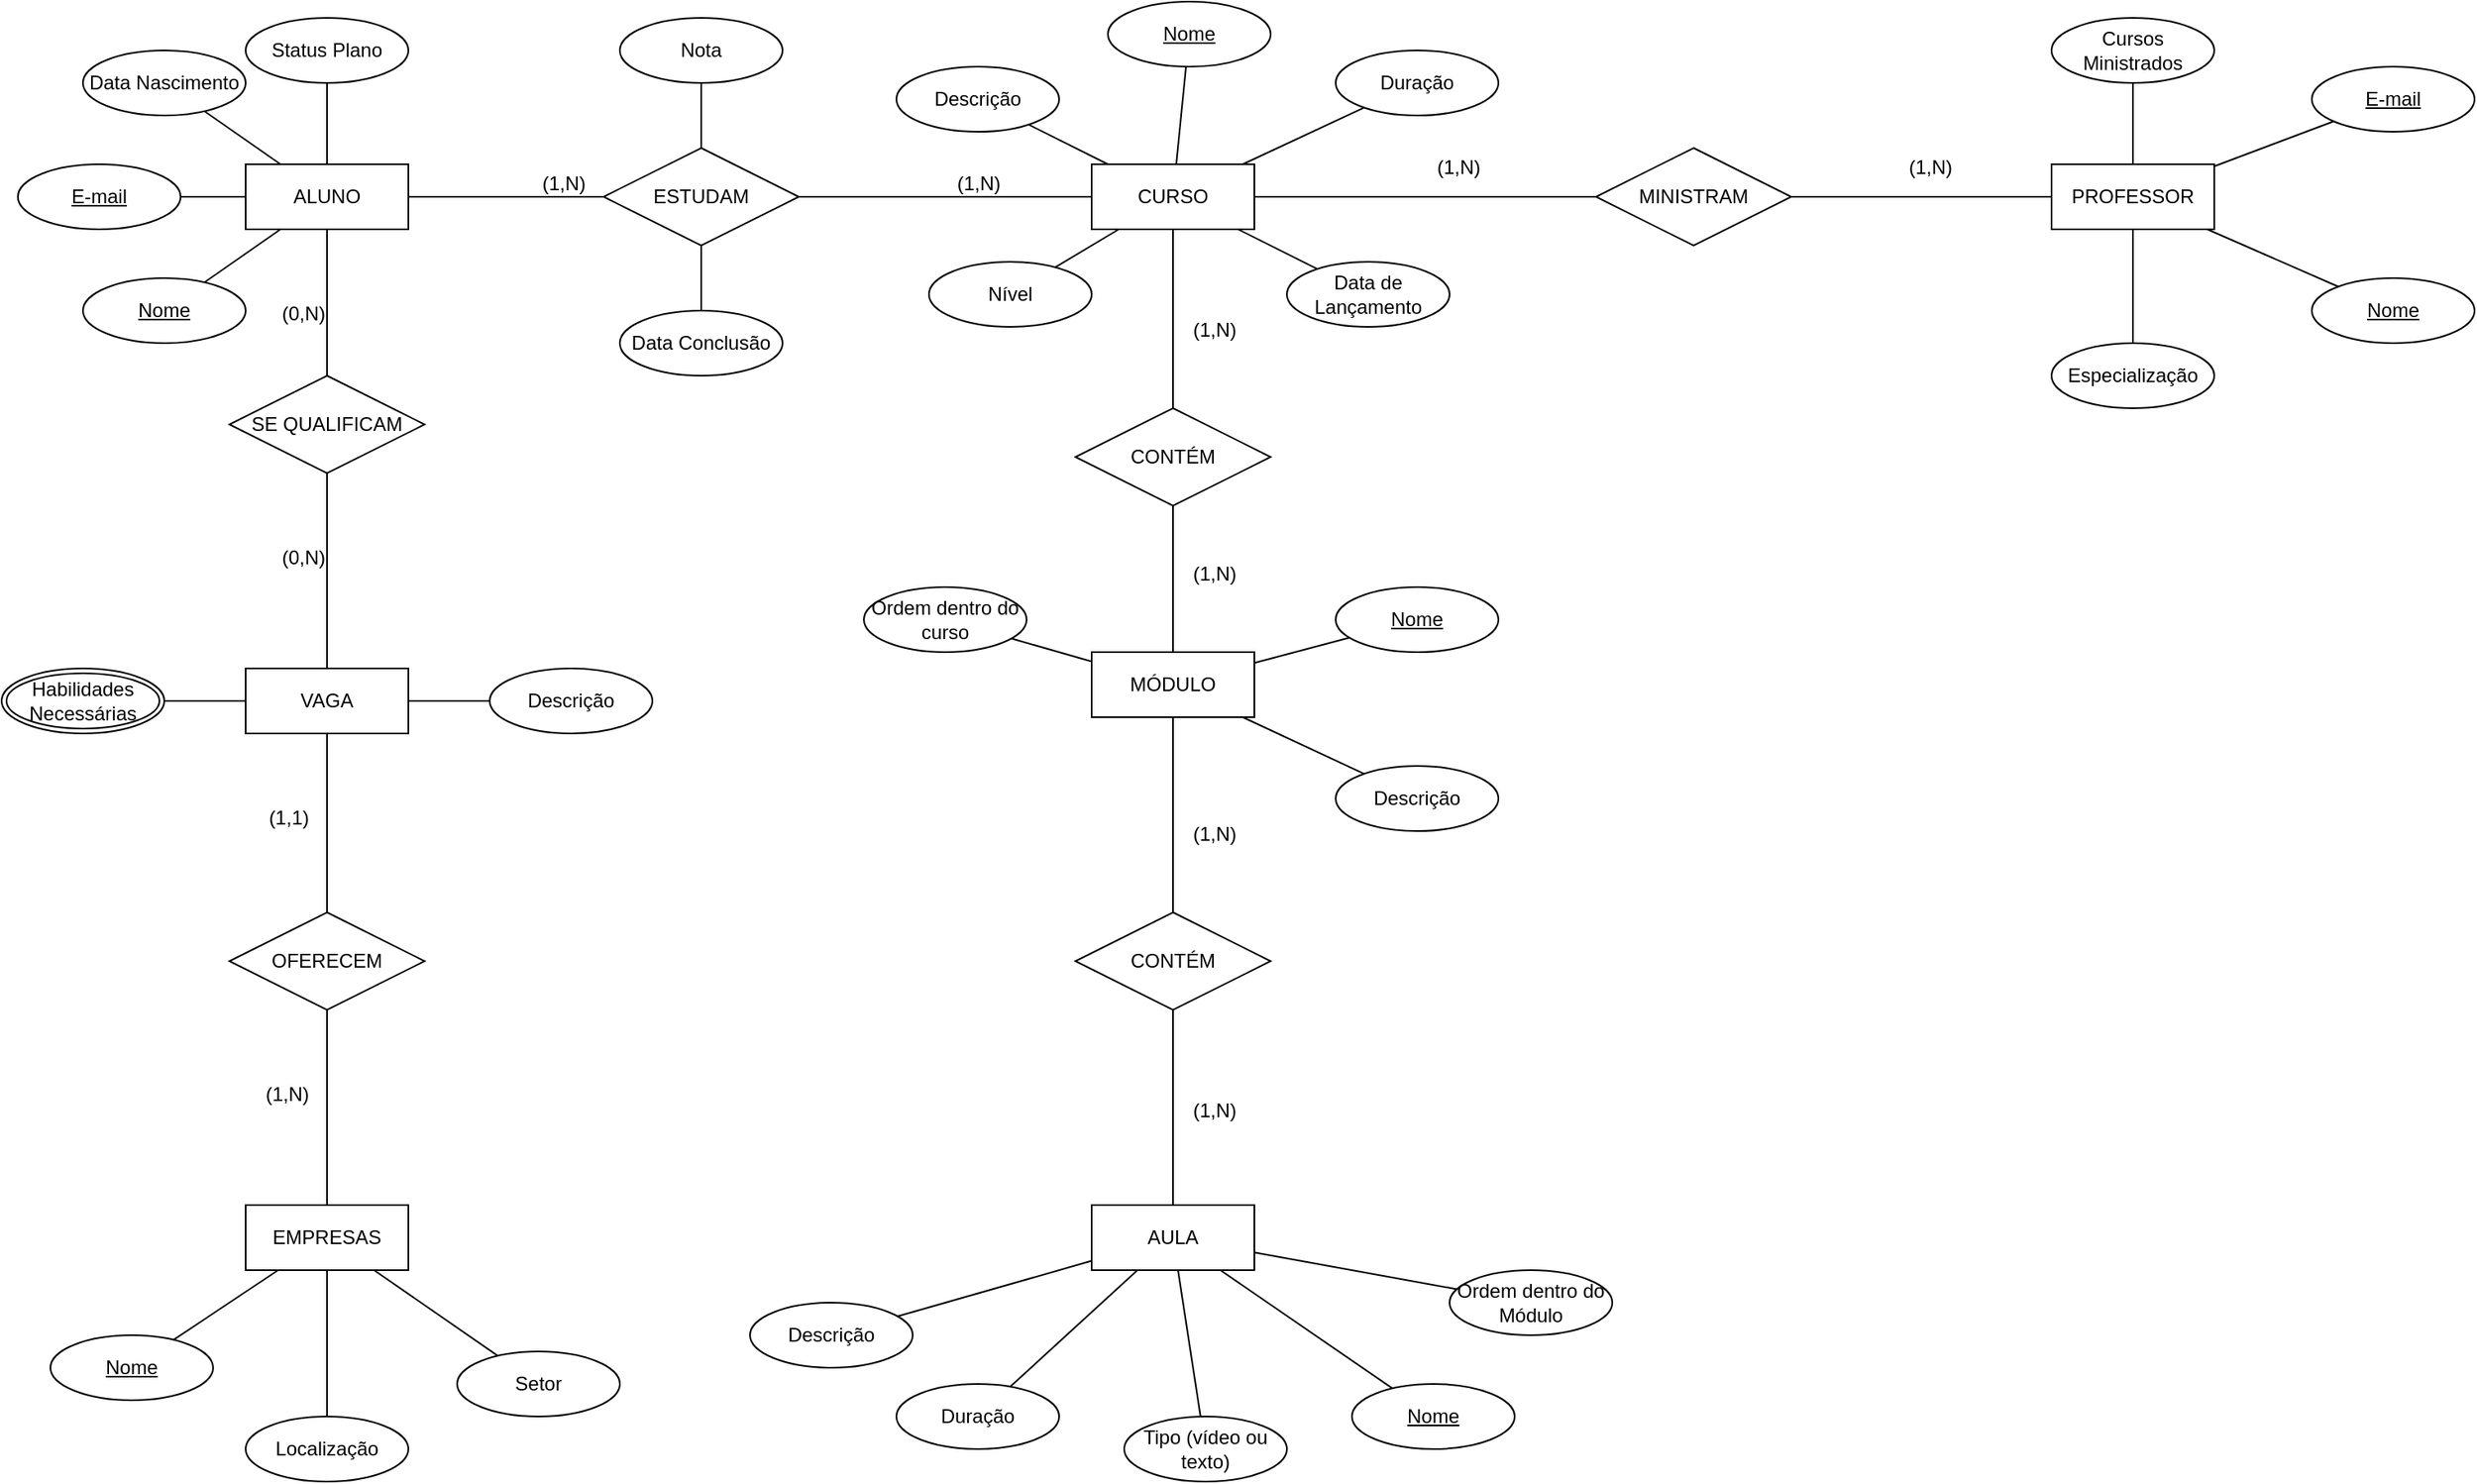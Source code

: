 <mxfile version="24.8.3">
  <diagram name="Page-1" id="-omX-KY2u4bKSU9Vu2pH">
    <mxGraphModel dx="1430" dy="774" grid="1" gridSize="10" guides="1" tooltips="1" connect="1" arrows="1" fold="1" page="1" pageScale="1" pageWidth="827" pageHeight="1169" math="0" shadow="0">
      <root>
        <mxCell id="0" />
        <mxCell id="1" parent="0" />
        <mxCell id="84Rggwo5Q6fRoOFXzcfN-1" value="&lt;div&gt;ALUNO&lt;/div&gt;" style="whiteSpace=wrap;html=1;align=center;" parent="1" vertex="1">
          <mxGeometry x="200" y="130" width="100" height="40" as="geometry" />
        </mxCell>
        <mxCell id="84Rggwo5Q6fRoOFXzcfN-2" value="&lt;u&gt;E-mail&lt;/u&gt;" style="ellipse;whiteSpace=wrap;html=1;align=center;" parent="1" vertex="1">
          <mxGeometry x="60" y="130" width="100" height="40" as="geometry" />
        </mxCell>
        <mxCell id="84Rggwo5Q6fRoOFXzcfN-3" value="Data Nascimento" style="ellipse;whiteSpace=wrap;html=1;align=center;" parent="1" vertex="1">
          <mxGeometry x="100" y="60" width="100" height="40" as="geometry" />
        </mxCell>
        <mxCell id="84Rggwo5Q6fRoOFXzcfN-4" value="Status Plano" style="ellipse;whiteSpace=wrap;html=1;align=center;" parent="1" vertex="1">
          <mxGeometry x="200" y="40" width="100" height="40" as="geometry" />
        </mxCell>
        <mxCell id="84Rggwo5Q6fRoOFXzcfN-6" value="" style="endArrow=none;html=1;rounded=0;" parent="1" source="84Rggwo5Q6fRoOFXzcfN-84" target="84Rggwo5Q6fRoOFXzcfN-1" edge="1">
          <mxGeometry relative="1" as="geometry">
            <mxPoint x="180" y="200.0" as="sourcePoint" />
            <mxPoint x="410" y="199.5" as="targetPoint" />
          </mxGeometry>
        </mxCell>
        <mxCell id="84Rggwo5Q6fRoOFXzcfN-7" value="" style="endArrow=none;html=1;rounded=0;" parent="1" source="84Rggwo5Q6fRoOFXzcfN-2" target="84Rggwo5Q6fRoOFXzcfN-1" edge="1">
          <mxGeometry relative="1" as="geometry">
            <mxPoint x="170" y="150" as="sourcePoint" />
            <mxPoint x="190" y="150" as="targetPoint" />
          </mxGeometry>
        </mxCell>
        <mxCell id="84Rggwo5Q6fRoOFXzcfN-9" value="ESTUDAM" style="shape=rhombus;perimeter=rhombusPerimeter;whiteSpace=wrap;html=1;align=center;" parent="1" vertex="1">
          <mxGeometry x="420" y="120" width="120" height="60" as="geometry" />
        </mxCell>
        <mxCell id="84Rggwo5Q6fRoOFXzcfN-10" value="" style="endArrow=none;html=1;rounded=0;" parent="1" source="84Rggwo5Q6fRoOFXzcfN-9" target="84Rggwo5Q6fRoOFXzcfN-1" edge="1">
          <mxGeometry relative="1" as="geometry">
            <mxPoint x="350" y="210" as="sourcePoint" />
            <mxPoint x="510" y="210" as="targetPoint" />
          </mxGeometry>
        </mxCell>
        <mxCell id="84Rggwo5Q6fRoOFXzcfN-11" value="&lt;div&gt;(1,N)&lt;/div&gt;" style="resizable=0;html=1;whiteSpace=wrap;align=right;verticalAlign=bottom;" parent="84Rggwo5Q6fRoOFXzcfN-10" connectable="0" vertex="1">
          <mxGeometry x="1" relative="1" as="geometry">
            <mxPoint x="110" as="offset" />
          </mxGeometry>
        </mxCell>
        <mxCell id="84Rggwo5Q6fRoOFXzcfN-12" value="CURSO" style="whiteSpace=wrap;html=1;align=center;" parent="1" vertex="1">
          <mxGeometry x="720" y="130" width="100" height="40" as="geometry" />
        </mxCell>
        <mxCell id="84Rggwo5Q6fRoOFXzcfN-13" value="Nome" style="ellipse;whiteSpace=wrap;html=1;align=center;fontStyle=4;" parent="1" vertex="1">
          <mxGeometry x="730" y="30" width="100" height="40" as="geometry" />
        </mxCell>
        <mxCell id="84Rggwo5Q6fRoOFXzcfN-14" value="Descrição" style="ellipse;whiteSpace=wrap;html=1;align=center;" parent="1" vertex="1">
          <mxGeometry x="600" y="70" width="100" height="40" as="geometry" />
        </mxCell>
        <mxCell id="84Rggwo5Q6fRoOFXzcfN-15" value="Nível" style="ellipse;whiteSpace=wrap;html=1;align=center;" parent="1" vertex="1">
          <mxGeometry x="620" y="190" width="100" height="40" as="geometry" />
        </mxCell>
        <mxCell id="84Rggwo5Q6fRoOFXzcfN-16" value="Data de Lançamento" style="ellipse;whiteSpace=wrap;html=1;align=center;" parent="1" vertex="1">
          <mxGeometry x="840" y="190" width="100" height="40" as="geometry" />
        </mxCell>
        <mxCell id="84Rggwo5Q6fRoOFXzcfN-17" value="Duração" style="ellipse;whiteSpace=wrap;html=1;align=center;" parent="1" vertex="1">
          <mxGeometry x="870" y="60" width="100" height="40" as="geometry" />
        </mxCell>
        <mxCell id="84Rggwo5Q6fRoOFXzcfN-18" value="" style="endArrow=none;html=1;rounded=0;" parent="1" source="84Rggwo5Q6fRoOFXzcfN-13" target="84Rggwo5Q6fRoOFXzcfN-12" edge="1">
          <mxGeometry relative="1" as="geometry">
            <mxPoint x="420" y="410" as="sourcePoint" />
            <mxPoint x="580" y="410" as="targetPoint" />
          </mxGeometry>
        </mxCell>
        <mxCell id="84Rggwo5Q6fRoOFXzcfN-19" value="" style="endArrow=none;html=1;rounded=0;" parent="1" source="84Rggwo5Q6fRoOFXzcfN-14" target="84Rggwo5Q6fRoOFXzcfN-12" edge="1">
          <mxGeometry relative="1" as="geometry">
            <mxPoint x="482" y="432" as="sourcePoint" />
            <mxPoint x="514" y="450" as="targetPoint" />
          </mxGeometry>
        </mxCell>
        <mxCell id="84Rggwo5Q6fRoOFXzcfN-20" value="" style="endArrow=none;html=1;rounded=0;" parent="1" source="84Rggwo5Q6fRoOFXzcfN-15" target="84Rggwo5Q6fRoOFXzcfN-12" edge="1">
          <mxGeometry relative="1" as="geometry">
            <mxPoint x="492" y="442" as="sourcePoint" />
            <mxPoint x="524" y="460" as="targetPoint" />
          </mxGeometry>
        </mxCell>
        <mxCell id="84Rggwo5Q6fRoOFXzcfN-21" value="" style="endArrow=none;html=1;rounded=0;" parent="1" source="84Rggwo5Q6fRoOFXzcfN-12" target="84Rggwo5Q6fRoOFXzcfN-17" edge="1">
          <mxGeometry relative="1" as="geometry">
            <mxPoint x="502" y="452" as="sourcePoint" />
            <mxPoint x="534" y="470" as="targetPoint" />
          </mxGeometry>
        </mxCell>
        <mxCell id="84Rggwo5Q6fRoOFXzcfN-22" value="MINISTRAM" style="shape=rhombus;perimeter=rhombusPerimeter;whiteSpace=wrap;html=1;align=center;" parent="1" vertex="1">
          <mxGeometry x="1030" y="120" width="120" height="60" as="geometry" />
        </mxCell>
        <mxCell id="84Rggwo5Q6fRoOFXzcfN-23" value="" style="endArrow=none;html=1;rounded=0;" parent="1" source="84Rggwo5Q6fRoOFXzcfN-22" target="84Rggwo5Q6fRoOFXzcfN-12" edge="1">
          <mxGeometry relative="1" as="geometry">
            <mxPoint x="750" y="410" as="sourcePoint" />
            <mxPoint x="910" y="410" as="targetPoint" />
          </mxGeometry>
        </mxCell>
        <mxCell id="84Rggwo5Q6fRoOFXzcfN-24" value="(1,N)" style="resizable=0;html=1;whiteSpace=wrap;align=right;verticalAlign=bottom;" parent="84Rggwo5Q6fRoOFXzcfN-23" connectable="0" vertex="1">
          <mxGeometry x="1" relative="1" as="geometry">
            <mxPoint x="140" y="-10" as="offset" />
          </mxGeometry>
        </mxCell>
        <mxCell id="84Rggwo5Q6fRoOFXzcfN-25" value="PROFESSOR" style="whiteSpace=wrap;html=1;align=center;" parent="1" vertex="1">
          <mxGeometry x="1310" y="130" width="100" height="40" as="geometry" />
        </mxCell>
        <mxCell id="84Rggwo5Q6fRoOFXzcfN-26" value="" style="endArrow=none;html=1;rounded=0;entryX=0;entryY=0.5;entryDx=0;entryDy=0;exitX=1;exitY=0.5;exitDx=0;exitDy=0;" parent="1" source="84Rggwo5Q6fRoOFXzcfN-22" target="84Rggwo5Q6fRoOFXzcfN-25" edge="1">
          <mxGeometry relative="1" as="geometry">
            <mxPoint x="880" y="410" as="sourcePoint" />
            <mxPoint x="1040" y="410" as="targetPoint" />
          </mxGeometry>
        </mxCell>
        <mxCell id="84Rggwo5Q6fRoOFXzcfN-27" value="(1,N)" style="resizable=0;html=1;whiteSpace=wrap;align=right;verticalAlign=bottom;" parent="84Rggwo5Q6fRoOFXzcfN-26" connectable="0" vertex="1">
          <mxGeometry x="1" relative="1" as="geometry">
            <mxPoint x="-60" y="-10" as="offset" />
          </mxGeometry>
        </mxCell>
        <mxCell id="84Rggwo5Q6fRoOFXzcfN-28" value="Nome" style="ellipse;whiteSpace=wrap;html=1;align=center;fontStyle=4;" parent="1" vertex="1">
          <mxGeometry x="1470" y="200" width="100" height="40" as="geometry" />
        </mxCell>
        <mxCell id="84Rggwo5Q6fRoOFXzcfN-29" value="Cursos Ministrados" style="ellipse;whiteSpace=wrap;html=1;align=center;" parent="1" vertex="1">
          <mxGeometry x="1310" y="40" width="100" height="40" as="geometry" />
        </mxCell>
        <mxCell id="84Rggwo5Q6fRoOFXzcfN-30" value="Especialização" style="ellipse;whiteSpace=wrap;html=1;align=center;" parent="1" vertex="1">
          <mxGeometry x="1310" y="240" width="100" height="40" as="geometry" />
        </mxCell>
        <mxCell id="84Rggwo5Q6fRoOFXzcfN-32" value="&lt;u&gt;E-mail&lt;/u&gt;" style="ellipse;whiteSpace=wrap;html=1;align=center;" parent="1" vertex="1">
          <mxGeometry x="1470" y="70" width="100" height="40" as="geometry" />
        </mxCell>
        <mxCell id="84Rggwo5Q6fRoOFXzcfN-33" value="" style="endArrow=none;html=1;rounded=0;" parent="1" source="84Rggwo5Q6fRoOFXzcfN-29" target="84Rggwo5Q6fRoOFXzcfN-25" edge="1">
          <mxGeometry relative="1" as="geometry">
            <mxPoint x="1040" y="410" as="sourcePoint" />
            <mxPoint x="1200" y="410" as="targetPoint" />
          </mxGeometry>
        </mxCell>
        <mxCell id="84Rggwo5Q6fRoOFXzcfN-34" value="" style="endArrow=none;html=1;rounded=0;" parent="1" source="84Rggwo5Q6fRoOFXzcfN-32" target="84Rggwo5Q6fRoOFXzcfN-25" edge="1">
          <mxGeometry relative="1" as="geometry">
            <mxPoint x="1020" y="430" as="sourcePoint" />
            <mxPoint x="1140" y="460" as="targetPoint" />
          </mxGeometry>
        </mxCell>
        <mxCell id="84Rggwo5Q6fRoOFXzcfN-35" value="" style="endArrow=none;html=1;rounded=0;" parent="1" source="84Rggwo5Q6fRoOFXzcfN-25" target="84Rggwo5Q6fRoOFXzcfN-30" edge="1">
          <mxGeometry relative="1" as="geometry">
            <mxPoint x="1030" y="440" as="sourcePoint" />
            <mxPoint x="1095" y="470" as="targetPoint" />
          </mxGeometry>
        </mxCell>
        <mxCell id="84Rggwo5Q6fRoOFXzcfN-36" value="MÓDULO" style="whiteSpace=wrap;html=1;align=center;" parent="1" vertex="1">
          <mxGeometry x="720" y="430" width="100" height="40" as="geometry" />
        </mxCell>
        <mxCell id="84Rggwo5Q6fRoOFXzcfN-37" value="" style="endArrow=none;html=1;rounded=0;" parent="1" source="84Rggwo5Q6fRoOFXzcfN-95" target="84Rggwo5Q6fRoOFXzcfN-36" edge="1">
          <mxGeometry relative="1" as="geometry">
            <mxPoint x="770" y="330" as="sourcePoint" />
            <mxPoint x="769.75" y="420" as="targetPoint" />
          </mxGeometry>
        </mxCell>
        <mxCell id="84Rggwo5Q6fRoOFXzcfN-38" value="(1,N)" style="resizable=0;html=1;whiteSpace=wrap;align=right;verticalAlign=bottom;" parent="84Rggwo5Q6fRoOFXzcfN-37" connectable="0" vertex="1">
          <mxGeometry x="1" relative="1" as="geometry">
            <mxPoint x="40" y="-40" as="offset" />
          </mxGeometry>
        </mxCell>
        <mxCell id="84Rggwo5Q6fRoOFXzcfN-39" value="" style="endArrow=none;html=1;rounded=0;" parent="1" source="84Rggwo5Q6fRoOFXzcfN-95" target="84Rggwo5Q6fRoOFXzcfN-12" edge="1">
          <mxGeometry relative="1" as="geometry">
            <mxPoint x="770" y="270" as="sourcePoint" />
            <mxPoint x="610" y="610" as="targetPoint" />
          </mxGeometry>
        </mxCell>
        <mxCell id="84Rggwo5Q6fRoOFXzcfN-40" value="(1,N)" style="resizable=0;html=1;whiteSpace=wrap;align=right;verticalAlign=bottom;" parent="84Rggwo5Q6fRoOFXzcfN-39" connectable="0" vertex="1">
          <mxGeometry x="1" relative="1" as="geometry">
            <mxPoint x="40" y="70" as="offset" />
          </mxGeometry>
        </mxCell>
        <mxCell id="84Rggwo5Q6fRoOFXzcfN-41" value="Ordem dentro do curso" style="ellipse;whiteSpace=wrap;html=1;align=center;" parent="1" vertex="1">
          <mxGeometry x="580" y="390" width="100" height="40" as="geometry" />
        </mxCell>
        <mxCell id="84Rggwo5Q6fRoOFXzcfN-42" value="Descrição" style="ellipse;whiteSpace=wrap;html=1;align=center;" parent="1" vertex="1">
          <mxGeometry x="870" y="500" width="100" height="40" as="geometry" />
        </mxCell>
        <mxCell id="84Rggwo5Q6fRoOFXzcfN-43" value="" style="endArrow=none;html=1;rounded=0;" parent="1" source="84Rggwo5Q6fRoOFXzcfN-42" target="84Rggwo5Q6fRoOFXzcfN-36" edge="1">
          <mxGeometry relative="1" as="geometry">
            <mxPoint x="450" y="810" as="sourcePoint" />
            <mxPoint x="610" y="810" as="targetPoint" />
          </mxGeometry>
        </mxCell>
        <mxCell id="84Rggwo5Q6fRoOFXzcfN-44" value="" style="endArrow=none;html=1;rounded=0;" parent="1" source="84Rggwo5Q6fRoOFXzcfN-36" target="84Rggwo5Q6fRoOFXzcfN-41" edge="1">
          <mxGeometry relative="1" as="geometry">
            <mxPoint x="465" y="796" as="sourcePoint" />
            <mxPoint x="500" y="770" as="targetPoint" />
          </mxGeometry>
        </mxCell>
        <mxCell id="84Rggwo5Q6fRoOFXzcfN-45" value="" style="endArrow=none;html=1;rounded=0;" parent="1" source="84Rggwo5Q6fRoOFXzcfN-36" target="84Rggwo5Q6fRoOFXzcfN-61" edge="1">
          <mxGeometry relative="1" as="geometry">
            <mxPoint x="820" y="450" as="sourcePoint" />
            <mxPoint x="624.645" y="714.142" as="targetPoint" />
          </mxGeometry>
        </mxCell>
        <mxCell id="84Rggwo5Q6fRoOFXzcfN-46" value="CONTÉM" style="shape=rhombus;perimeter=rhombusPerimeter;whiteSpace=wrap;html=1;align=center;" parent="1" vertex="1">
          <mxGeometry x="710" y="590" width="120" height="60" as="geometry" />
        </mxCell>
        <mxCell id="84Rggwo5Q6fRoOFXzcfN-47" value="" style="endArrow=none;html=1;rounded=0;" parent="1" source="84Rggwo5Q6fRoOFXzcfN-46" target="84Rggwo5Q6fRoOFXzcfN-36" edge="1">
          <mxGeometry relative="1" as="geometry">
            <mxPoint x="450" y="910" as="sourcePoint" />
            <mxPoint x="610" y="910" as="targetPoint" />
          </mxGeometry>
        </mxCell>
        <mxCell id="84Rggwo5Q6fRoOFXzcfN-48" value="(1,N)" style="resizable=0;html=1;whiteSpace=wrap;align=right;verticalAlign=bottom;" parent="84Rggwo5Q6fRoOFXzcfN-47" connectable="0" vertex="1">
          <mxGeometry x="1" relative="1" as="geometry">
            <mxPoint x="40" y="80" as="offset" />
          </mxGeometry>
        </mxCell>
        <mxCell id="84Rggwo5Q6fRoOFXzcfN-49" value="AULA" style="whiteSpace=wrap;html=1;align=center;" parent="1" vertex="1">
          <mxGeometry x="720" y="770" width="100" height="40" as="geometry" />
        </mxCell>
        <mxCell id="84Rggwo5Q6fRoOFXzcfN-50" value="" style="endArrow=none;html=1;rounded=0;entryX=0.5;entryY=0;entryDx=0;entryDy=0;exitX=0.5;exitY=1;exitDx=0;exitDy=0;" parent="1" source="84Rggwo5Q6fRoOFXzcfN-46" target="84Rggwo5Q6fRoOFXzcfN-49" edge="1">
          <mxGeometry relative="1" as="geometry">
            <mxPoint x="450" y="910" as="sourcePoint" />
            <mxPoint x="610" y="910" as="targetPoint" />
          </mxGeometry>
        </mxCell>
        <mxCell id="84Rggwo5Q6fRoOFXzcfN-51" value="(1,N)" style="resizable=0;html=1;whiteSpace=wrap;align=right;verticalAlign=bottom;" parent="84Rggwo5Q6fRoOFXzcfN-50" connectable="0" vertex="1">
          <mxGeometry x="1" relative="1" as="geometry">
            <mxPoint x="40" y="-50" as="offset" />
          </mxGeometry>
        </mxCell>
        <mxCell id="84Rggwo5Q6fRoOFXzcfN-52" value="Ordem dentro do Módulo" style="ellipse;whiteSpace=wrap;html=1;align=center;" parent="1" vertex="1">
          <mxGeometry x="940" y="810" width="100" height="40" as="geometry" />
        </mxCell>
        <mxCell id="84Rggwo5Q6fRoOFXzcfN-53" value="Tipo (vídeo ou texto)" style="ellipse;whiteSpace=wrap;html=1;align=center;" parent="1" vertex="1">
          <mxGeometry x="740" y="900" width="100" height="40" as="geometry" />
        </mxCell>
        <mxCell id="84Rggwo5Q6fRoOFXzcfN-54" value="Descrição" style="ellipse;whiteSpace=wrap;html=1;align=center;" parent="1" vertex="1">
          <mxGeometry x="510" y="830" width="100" height="40" as="geometry" />
        </mxCell>
        <mxCell id="84Rggwo5Q6fRoOFXzcfN-55" value="Duração" style="ellipse;whiteSpace=wrap;html=1;align=center;" parent="1" vertex="1">
          <mxGeometry x="600" y="880" width="100" height="40" as="geometry" />
        </mxCell>
        <mxCell id="84Rggwo5Q6fRoOFXzcfN-56" value="" style="endArrow=none;html=1;rounded=0;" parent="1" source="84Rggwo5Q6fRoOFXzcfN-54" target="84Rggwo5Q6fRoOFXzcfN-49" edge="1">
          <mxGeometry relative="1" as="geometry">
            <mxPoint x="450" y="810" as="sourcePoint" />
            <mxPoint x="610" y="810" as="targetPoint" />
          </mxGeometry>
        </mxCell>
        <mxCell id="84Rggwo5Q6fRoOFXzcfN-57" value="" style="endArrow=none;html=1;rounded=0;" parent="1" source="84Rggwo5Q6fRoOFXzcfN-55" target="84Rggwo5Q6fRoOFXzcfN-49" edge="1">
          <mxGeometry relative="1" as="geometry">
            <mxPoint x="480" y="1000" as="sourcePoint" />
            <mxPoint x="525" y="1020" as="targetPoint" />
          </mxGeometry>
        </mxCell>
        <mxCell id="84Rggwo5Q6fRoOFXzcfN-58" value="" style="endArrow=none;html=1;rounded=0;" parent="1" source="84Rggwo5Q6fRoOFXzcfN-49" target="84Rggwo5Q6fRoOFXzcfN-53" edge="1">
          <mxGeometry relative="1" as="geometry">
            <mxPoint x="490" y="1010" as="sourcePoint" />
            <mxPoint x="535" y="1030" as="targetPoint" />
          </mxGeometry>
        </mxCell>
        <mxCell id="84Rggwo5Q6fRoOFXzcfN-59" value="" style="endArrow=none;html=1;rounded=0;" parent="1" source="84Rggwo5Q6fRoOFXzcfN-49" target="84Rggwo5Q6fRoOFXzcfN-52" edge="1">
          <mxGeometry relative="1" as="geometry">
            <mxPoint x="510" y="1030" as="sourcePoint" />
            <mxPoint x="555" y="1050" as="targetPoint" />
          </mxGeometry>
        </mxCell>
        <mxCell id="84Rggwo5Q6fRoOFXzcfN-60" value="Nome" style="ellipse;whiteSpace=wrap;html=1;align=center;fontStyle=4;" parent="1" vertex="1">
          <mxGeometry x="880" y="880" width="100" height="40" as="geometry" />
        </mxCell>
        <mxCell id="84Rggwo5Q6fRoOFXzcfN-61" value="Nome" style="ellipse;whiteSpace=wrap;html=1;align=center;fontStyle=4;" parent="1" vertex="1">
          <mxGeometry x="870" y="390" width="100" height="40" as="geometry" />
        </mxCell>
        <mxCell id="84Rggwo5Q6fRoOFXzcfN-62" value="EMPRESAS" style="whiteSpace=wrap;html=1;align=center;" parent="1" vertex="1">
          <mxGeometry x="200" y="770" width="100" height="40" as="geometry" />
        </mxCell>
        <mxCell id="84Rggwo5Q6fRoOFXzcfN-63" value="Nome" style="ellipse;whiteSpace=wrap;html=1;align=center;fontStyle=4;" parent="1" vertex="1">
          <mxGeometry x="80" y="850" width="100" height="40" as="geometry" />
        </mxCell>
        <mxCell id="84Rggwo5Q6fRoOFXzcfN-64" value="Setor" style="ellipse;whiteSpace=wrap;html=1;align=center;" parent="1" vertex="1">
          <mxGeometry x="330" y="860" width="100" height="40" as="geometry" />
        </mxCell>
        <mxCell id="84Rggwo5Q6fRoOFXzcfN-65" value="Localização" style="ellipse;whiteSpace=wrap;html=1;align=center;" parent="1" vertex="1">
          <mxGeometry x="200" y="900" width="100" height="40" as="geometry" />
        </mxCell>
        <mxCell id="84Rggwo5Q6fRoOFXzcfN-66" value="VAGA" style="whiteSpace=wrap;html=1;align=center;" parent="1" vertex="1">
          <mxGeometry x="200" y="440" width="100" height="40" as="geometry" />
        </mxCell>
        <mxCell id="84Rggwo5Q6fRoOFXzcfN-67" value="" style="endArrow=none;html=1;rounded=0;" parent="1" source="CaM7xlCMLQ7idXJdT8iR-3" target="84Rggwo5Q6fRoOFXzcfN-62" edge="1">
          <mxGeometry relative="1" as="geometry">
            <mxPoint x="250" y="650" as="sourcePoint" />
            <mxPoint x="205" y="630" as="targetPoint" />
          </mxGeometry>
        </mxCell>
        <mxCell id="84Rggwo5Q6fRoOFXzcfN-68" value="(1,N)" style="resizable=0;html=1;whiteSpace=wrap;align=right;verticalAlign=bottom;" parent="84Rggwo5Q6fRoOFXzcfN-67" connectable="0" vertex="1">
          <mxGeometry x="1" relative="1" as="geometry">
            <mxPoint x="-10" y="-60" as="offset" />
          </mxGeometry>
        </mxCell>
        <mxCell id="84Rggwo5Q6fRoOFXzcfN-69" value="" style="endArrow=none;html=1;rounded=0;" parent="1" source="CaM7xlCMLQ7idXJdT8iR-3" target="84Rggwo5Q6fRoOFXzcfN-66" edge="1">
          <mxGeometry relative="1" as="geometry">
            <mxPoint x="250" y="590" as="sourcePoint" />
            <mxPoint x="-60" y="590" as="targetPoint" />
          </mxGeometry>
        </mxCell>
        <mxCell id="84Rggwo5Q6fRoOFXzcfN-70" value="(1,1)" style="resizable=0;html=1;whiteSpace=wrap;align=right;verticalAlign=bottom;" parent="84Rggwo5Q6fRoOFXzcfN-69" connectable="0" vertex="1">
          <mxGeometry x="1" relative="1" as="geometry">
            <mxPoint x="-10" y="60" as="offset" />
          </mxGeometry>
        </mxCell>
        <mxCell id="84Rggwo5Q6fRoOFXzcfN-71" value="" style="endArrow=none;html=1;rounded=0;" parent="1" source="84Rggwo5Q6fRoOFXzcfN-62" target="84Rggwo5Q6fRoOFXzcfN-63" edge="1">
          <mxGeometry relative="1" as="geometry">
            <mxPoint x="144.64" y="670" as="sourcePoint" />
            <mxPoint x="139.995" y="835.858" as="targetPoint" />
          </mxGeometry>
        </mxCell>
        <mxCell id="84Rggwo5Q6fRoOFXzcfN-74" value="Descrição" style="ellipse;whiteSpace=wrap;html=1;align=center;" parent="1" vertex="1">
          <mxGeometry x="350" y="440" width="100" height="40" as="geometry" />
        </mxCell>
        <mxCell id="84Rggwo5Q6fRoOFXzcfN-76" value="SE QUALIFICAM" style="shape=rhombus;perimeter=rhombusPerimeter;whiteSpace=wrap;html=1;align=center;" parent="1" vertex="1">
          <mxGeometry x="190" y="260" width="120" height="60" as="geometry" />
        </mxCell>
        <mxCell id="84Rggwo5Q6fRoOFXzcfN-78" value="" style="endArrow=none;html=1;rounded=0;" parent="1" source="CaM7xlCMLQ7idXJdT8iR-9" target="84Rggwo5Q6fRoOFXzcfN-66" edge="1">
          <mxGeometry relative="1" as="geometry">
            <mxPoint x="150" y="460" as="sourcePoint" />
            <mxPoint x="250" y="490" as="targetPoint" />
          </mxGeometry>
        </mxCell>
        <mxCell id="84Rggwo5Q6fRoOFXzcfN-79" value="" style="endArrow=none;html=1;rounded=0;" parent="1" source="84Rggwo5Q6fRoOFXzcfN-66" target="84Rggwo5Q6fRoOFXzcfN-74" edge="1">
          <mxGeometry relative="1" as="geometry">
            <mxPoint x="215" y="510" as="sourcePoint" />
            <mxPoint x="260" y="500" as="targetPoint" />
          </mxGeometry>
        </mxCell>
        <mxCell id="84Rggwo5Q6fRoOFXzcfN-80" value="" style="endArrow=none;html=1;rounded=0;" parent="1" source="84Rggwo5Q6fRoOFXzcfN-76" target="84Rggwo5Q6fRoOFXzcfN-1" edge="1">
          <mxGeometry relative="1" as="geometry">
            <mxPoint x="170" y="420" as="sourcePoint" />
            <mxPoint x="330" y="420" as="targetPoint" />
          </mxGeometry>
        </mxCell>
        <mxCell id="84Rggwo5Q6fRoOFXzcfN-81" value="(0,N)" style="resizable=0;html=1;whiteSpace=wrap;align=right;verticalAlign=bottom;" parent="84Rggwo5Q6fRoOFXzcfN-80" connectable="0" vertex="1">
          <mxGeometry x="1" relative="1" as="geometry">
            <mxPoint y="60" as="offset" />
          </mxGeometry>
        </mxCell>
        <mxCell id="84Rggwo5Q6fRoOFXzcfN-82" value="" style="endArrow=none;html=1;rounded=0;" parent="1" source="84Rggwo5Q6fRoOFXzcfN-76" target="84Rggwo5Q6fRoOFXzcfN-66" edge="1">
          <mxGeometry relative="1" as="geometry">
            <mxPoint x="147" y="290" as="sourcePoint" />
            <mxPoint x="330" y="420" as="targetPoint" />
          </mxGeometry>
        </mxCell>
        <mxCell id="84Rggwo5Q6fRoOFXzcfN-83" value="(0,N)" style="resizable=0;html=1;whiteSpace=wrap;align=right;verticalAlign=bottom;" parent="84Rggwo5Q6fRoOFXzcfN-82" connectable="0" vertex="1">
          <mxGeometry x="1" relative="1" as="geometry">
            <mxPoint y="-60" as="offset" />
          </mxGeometry>
        </mxCell>
        <mxCell id="84Rggwo5Q6fRoOFXzcfN-84" value="Nome" style="ellipse;whiteSpace=wrap;html=1;align=center;fontStyle=4;" parent="1" vertex="1">
          <mxGeometry x="100" y="200" width="100" height="40" as="geometry" />
        </mxCell>
        <mxCell id="84Rggwo5Q6fRoOFXzcfN-85" value="" style="endArrow=none;html=1;rounded=0;" parent="1" source="84Rggwo5Q6fRoOFXzcfN-12" target="84Rggwo5Q6fRoOFXzcfN-16" edge="1">
          <mxGeometry width="50" height="50" relative="1" as="geometry">
            <mxPoint x="890" y="330" as="sourcePoint" />
            <mxPoint x="940" y="280" as="targetPoint" />
          </mxGeometry>
        </mxCell>
        <mxCell id="84Rggwo5Q6fRoOFXzcfN-86" value="" style="endArrow=none;html=1;rounded=0;" parent="1" source="84Rggwo5Q6fRoOFXzcfN-9" target="84Rggwo5Q6fRoOFXzcfN-12" edge="1">
          <mxGeometry width="50" height="50" relative="1" as="geometry">
            <mxPoint x="890" y="330" as="sourcePoint" />
            <mxPoint x="940" y="280" as="targetPoint" />
          </mxGeometry>
        </mxCell>
        <mxCell id="84Rggwo5Q6fRoOFXzcfN-88" value="" style="endArrow=none;html=1;rounded=0;" parent="1" source="84Rggwo5Q6fRoOFXzcfN-25" target="84Rggwo5Q6fRoOFXzcfN-28" edge="1">
          <mxGeometry width="50" height="50" relative="1" as="geometry">
            <mxPoint x="1270" y="360" as="sourcePoint" />
            <mxPoint x="1320" y="310" as="targetPoint" />
          </mxGeometry>
        </mxCell>
        <mxCell id="84Rggwo5Q6fRoOFXzcfN-89" value="" style="endArrow=none;html=1;rounded=0;" parent="1" source="84Rggwo5Q6fRoOFXzcfN-49" target="84Rggwo5Q6fRoOFXzcfN-60" edge="1">
          <mxGeometry width="50" height="50" relative="1" as="geometry">
            <mxPoint x="940" y="640" as="sourcePoint" />
            <mxPoint x="990" y="590" as="targetPoint" />
          </mxGeometry>
        </mxCell>
        <mxCell id="84Rggwo5Q6fRoOFXzcfN-90" value="" style="endArrow=none;html=1;rounded=0;" parent="1" source="84Rggwo5Q6fRoOFXzcfN-3" target="84Rggwo5Q6fRoOFXzcfN-1" edge="1">
          <mxGeometry width="50" height="50" relative="1" as="geometry">
            <mxPoint x="400" y="190" as="sourcePoint" />
            <mxPoint x="450" y="140" as="targetPoint" />
          </mxGeometry>
        </mxCell>
        <mxCell id="84Rggwo5Q6fRoOFXzcfN-91" value="" style="endArrow=none;html=1;rounded=0;" parent="1" source="84Rggwo5Q6fRoOFXzcfN-65" target="84Rggwo5Q6fRoOFXzcfN-62" edge="1">
          <mxGeometry width="50" height="50" relative="1" as="geometry">
            <mxPoint x="210" y="905" as="sourcePoint" />
            <mxPoint x="260" y="855" as="targetPoint" />
          </mxGeometry>
        </mxCell>
        <mxCell id="84Rggwo5Q6fRoOFXzcfN-92" value="" style="endArrow=none;html=1;rounded=0;" parent="1" source="84Rggwo5Q6fRoOFXzcfN-62" target="84Rggwo5Q6fRoOFXzcfN-64" edge="1">
          <mxGeometry width="50" height="50" relative="1" as="geometry">
            <mxPoint x="380" y="720" as="sourcePoint" />
            <mxPoint x="430" y="670" as="targetPoint" />
          </mxGeometry>
        </mxCell>
        <mxCell id="84Rggwo5Q6fRoOFXzcfN-93" value="&amp;nbsp;" style="text;whiteSpace=wrap;html=1;" parent="1" vertex="1">
          <mxGeometry x="450" y="90" width="40" height="40" as="geometry" />
        </mxCell>
        <mxCell id="84Rggwo5Q6fRoOFXzcfN-94" value="&lt;div&gt;(1,N)&lt;/div&gt;" style="resizable=0;html=1;whiteSpace=wrap;align=right;verticalAlign=bottom;rotation=0;" parent="1" connectable="0" vertex="1">
          <mxGeometry x="660.0" y="140" as="geometry">
            <mxPoint x="5.073" y="10.544" as="offset" />
          </mxGeometry>
        </mxCell>
        <mxCell id="84Rggwo5Q6fRoOFXzcfN-95" value="CONTÉM" style="shape=rhombus;perimeter=rhombusPerimeter;whiteSpace=wrap;html=1;align=center;" parent="1" vertex="1">
          <mxGeometry x="710" y="280" width="120" height="60" as="geometry" />
        </mxCell>
        <mxCell id="84Rggwo5Q6fRoOFXzcfN-99" value="Data Conclusão" style="ellipse;whiteSpace=wrap;html=1;align=center;" parent="1" vertex="1">
          <mxGeometry x="430" y="220" width="100" height="40" as="geometry" />
        </mxCell>
        <mxCell id="84Rggwo5Q6fRoOFXzcfN-100" value="Nota" style="ellipse;whiteSpace=wrap;html=1;align=center;" parent="1" vertex="1">
          <mxGeometry x="430" y="40" width="100" height="40" as="geometry" />
        </mxCell>
        <mxCell id="84Rggwo5Q6fRoOFXzcfN-101" value="" style="endArrow=none;html=1;rounded=0;" parent="1" target="84Rggwo5Q6fRoOFXzcfN-9" edge="1" source="84Rggwo5Q6fRoOFXzcfN-99">
          <mxGeometry width="50" height="50" relative="1" as="geometry">
            <mxPoint x="430" y="120" as="sourcePoint" />
            <mxPoint x="298" y="99" as="targetPoint" />
          </mxGeometry>
        </mxCell>
        <mxCell id="84Rggwo5Q6fRoOFXzcfN-102" value="" style="endArrow=none;html=1;rounded=0;" parent="1" source="84Rggwo5Q6fRoOFXzcfN-100" target="84Rggwo5Q6fRoOFXzcfN-9" edge="1">
          <mxGeometry width="50" height="50" relative="1" as="geometry">
            <mxPoint x="283" y="150" as="sourcePoint" />
            <mxPoint x="308" y="109" as="targetPoint" />
          </mxGeometry>
        </mxCell>
        <mxCell id="CaM7xlCMLQ7idXJdT8iR-3" value="OFERECEM" style="shape=rhombus;perimeter=rhombusPerimeter;whiteSpace=wrap;html=1;align=center;" vertex="1" parent="1">
          <mxGeometry x="190" y="590" width="120" height="60" as="geometry" />
        </mxCell>
        <mxCell id="CaM7xlCMLQ7idXJdT8iR-4" value="" style="endArrow=none;html=1;rounded=0;" edge="1" parent="1" source="84Rggwo5Q6fRoOFXzcfN-4" target="84Rggwo5Q6fRoOFXzcfN-1">
          <mxGeometry width="50" height="50" relative="1" as="geometry">
            <mxPoint x="175" y="124" as="sourcePoint" />
            <mxPoint x="212" y="140" as="targetPoint" />
          </mxGeometry>
        </mxCell>
        <mxCell id="CaM7xlCMLQ7idXJdT8iR-9" value="Habilidades Necessárias" style="ellipse;shape=doubleEllipse;margin=3;whiteSpace=wrap;html=1;align=center;" vertex="1" parent="1">
          <mxGeometry x="50" y="440" width="100" height="40" as="geometry" />
        </mxCell>
      </root>
    </mxGraphModel>
  </diagram>
</mxfile>
